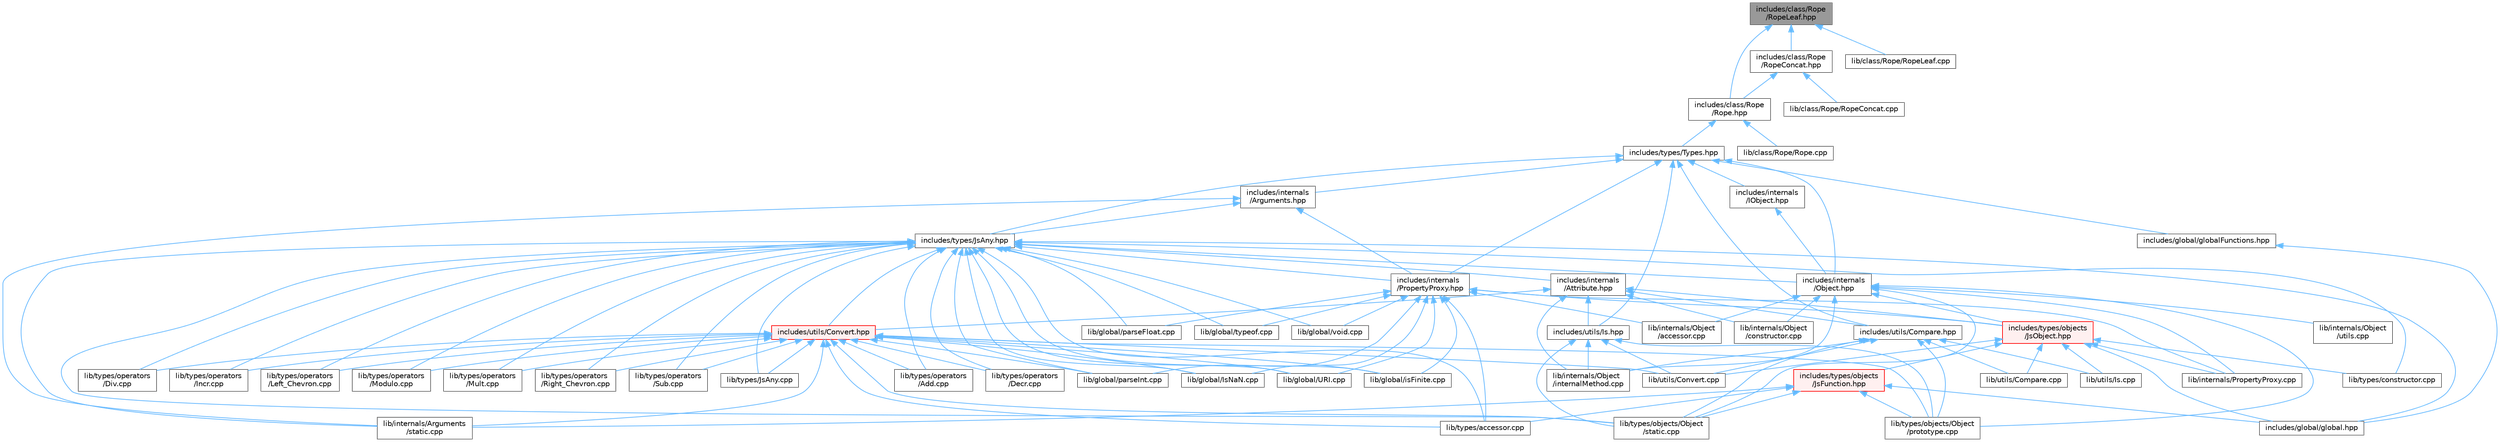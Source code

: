 digraph "includes/class/Rope/RopeLeaf.hpp"
{
 // LATEX_PDF_SIZE
  bgcolor="transparent";
  edge [fontname=Helvetica,fontsize=10,labelfontname=Helvetica,labelfontsize=10];
  node [fontname=Helvetica,fontsize=10,shape=box,height=0.2,width=0.4];
  Node1 [id="Node000001",label="includes/class/Rope\l/RopeLeaf.hpp",height=0.2,width=0.4,color="gray40", fillcolor="grey60", style="filled", fontcolor="black",tooltip=" "];
  Node1 -> Node2 [id="edge1_Node000001_Node000002",dir="back",color="steelblue1",style="solid",tooltip=" "];
  Node2 [id="Node000002",label="includes/class/Rope\l/Rope.hpp",height=0.2,width=0.4,color="grey40", fillcolor="white", style="filled",URL="$Rope_8hpp.html",tooltip=" "];
  Node2 -> Node3 [id="edge2_Node000002_Node000003",dir="back",color="steelblue1",style="solid",tooltip=" "];
  Node3 [id="Node000003",label="includes/types/Types.hpp",height=0.2,width=0.4,color="grey40", fillcolor="white", style="filled",URL="$Types_8hpp.html",tooltip=" "];
  Node3 -> Node4 [id="edge3_Node000003_Node000004",dir="back",color="steelblue1",style="solid",tooltip=" "];
  Node4 [id="Node000004",label="includes/global/globalFunctions.hpp",height=0.2,width=0.4,color="grey40", fillcolor="white", style="filled",URL="$globalFunctions_8hpp.html",tooltip=" "];
  Node4 -> Node5 [id="edge4_Node000004_Node000005",dir="back",color="steelblue1",style="solid",tooltip=" "];
  Node5 [id="Node000005",label="includes/global/global.hpp",height=0.2,width=0.4,color="grey40", fillcolor="white", style="filled",URL="$global_8hpp.html",tooltip=" "];
  Node3 -> Node6 [id="edge5_Node000003_Node000006",dir="back",color="steelblue1",style="solid",tooltip=" "];
  Node6 [id="Node000006",label="includes/internals\l/Arguments.hpp",height=0.2,width=0.4,color="grey40", fillcolor="white", style="filled",URL="$Arguments_8hpp.html",tooltip=" "];
  Node6 -> Node7 [id="edge6_Node000006_Node000007",dir="back",color="steelblue1",style="solid",tooltip=" "];
  Node7 [id="Node000007",label="includes/internals\l/PropertyProxy.hpp",height=0.2,width=0.4,color="grey40", fillcolor="white", style="filled",URL="$PropertyProxy_8hpp.html",tooltip=" "];
  Node7 -> Node8 [id="edge7_Node000007_Node000008",dir="back",color="steelblue1",style="solid",tooltip=" "];
  Node8 [id="Node000008",label="includes/types/objects\l/JsObject.hpp",height=0.2,width=0.4,color="red", fillcolor="#FFF0F0", style="filled",URL="$JsObject_8hpp.html",tooltip=" "];
  Node8 -> Node5 [id="edge8_Node000008_Node000005",dir="back",color="steelblue1",style="solid",tooltip=" "];
  Node8 -> Node9 [id="edge9_Node000008_Node000009",dir="back",color="steelblue1",style="solid",tooltip=" "];
  Node9 [id="Node000009",label="includes/types/objects\l/JsFunction.hpp",height=0.2,width=0.4,color="red", fillcolor="#FFF0F0", style="filled",URL="$JsFunction_8hpp.html",tooltip=" "];
  Node9 -> Node5 [id="edge10_Node000009_Node000005",dir="back",color="steelblue1",style="solid",tooltip=" "];
  Node9 -> Node10 [id="edge11_Node000009_Node000010",dir="back",color="steelblue1",style="solid",tooltip=" "];
  Node10 [id="Node000010",label="lib/internals/Arguments\l/static.cpp",height=0.2,width=0.4,color="grey40", fillcolor="white", style="filled",URL="$internals_2Arguments_2static_8cpp.html",tooltip=" "];
  Node9 -> Node11 [id="edge12_Node000009_Node000011",dir="back",color="steelblue1",style="solid",tooltip=" "];
  Node11 [id="Node000011",label="lib/types/accessor.cpp",height=0.2,width=0.4,color="grey40", fillcolor="white", style="filled",URL="$types_2accessor_8cpp.html",tooltip=" "];
  Node9 -> Node14 [id="edge13_Node000009_Node000014",dir="back",color="steelblue1",style="solid",tooltip=" "];
  Node14 [id="Node000014",label="lib/types/objects/Object\l/prototype.cpp",height=0.2,width=0.4,color="grey40", fillcolor="white", style="filled",URL="$prototype_8cpp.html",tooltip=" "];
  Node9 -> Node15 [id="edge14_Node000009_Node000015",dir="back",color="steelblue1",style="solid",tooltip=" "];
  Node15 [id="Node000015",label="lib/types/objects/Object\l/static.cpp",height=0.2,width=0.4,color="grey40", fillcolor="white", style="filled",URL="$types_2objects_2Object_2static_8cpp.html",tooltip=" "];
  Node8 -> Node16 [id="edge15_Node000008_Node000016",dir="back",color="steelblue1",style="solid",tooltip=" "];
  Node16 [id="Node000016",label="lib/internals/PropertyProxy.cpp",height=0.2,width=0.4,color="grey40", fillcolor="white", style="filled",URL="$PropertyProxy_8cpp.html",tooltip=" "];
  Node8 -> Node17 [id="edge16_Node000008_Node000017",dir="back",color="steelblue1",style="solid",tooltip=" "];
  Node17 [id="Node000017",label="lib/types/constructor.cpp",height=0.2,width=0.4,color="grey40", fillcolor="white", style="filled",URL="$types_2constructor_8cpp.html",tooltip=" "];
  Node8 -> Node19 [id="edge17_Node000008_Node000019",dir="back",color="steelblue1",style="solid",tooltip=" "];
  Node19 [id="Node000019",label="lib/utils/Compare.cpp",height=0.2,width=0.4,color="grey40", fillcolor="white", style="filled",URL="$Compare_8cpp.html",tooltip=" "];
  Node8 -> Node20 [id="edge18_Node000008_Node000020",dir="back",color="steelblue1",style="solid",tooltip=" "];
  Node20 [id="Node000020",label="lib/utils/Convert.cpp",height=0.2,width=0.4,color="grey40", fillcolor="white", style="filled",URL="$Convert_8cpp.html",tooltip=" "];
  Node8 -> Node21 [id="edge19_Node000008_Node000021",dir="back",color="steelblue1",style="solid",tooltip=" "];
  Node21 [id="Node000021",label="lib/utils/Is.cpp",height=0.2,width=0.4,color="grey40", fillcolor="white", style="filled",URL="$Is_8cpp.html",tooltip=" "];
  Node7 -> Node22 [id="edge20_Node000007_Node000022",dir="back",color="steelblue1",style="solid",tooltip=" "];
  Node22 [id="Node000022",label="lib/global/IsNaN.cpp",height=0.2,width=0.4,color="grey40", fillcolor="white", style="filled",URL="$IsNaN_8cpp.html",tooltip=" "];
  Node7 -> Node23 [id="edge21_Node000007_Node000023",dir="back",color="steelblue1",style="solid",tooltip=" "];
  Node23 [id="Node000023",label="lib/global/URI.cpp",height=0.2,width=0.4,color="grey40", fillcolor="white", style="filled",URL="$URI_8cpp.html",tooltip=" "];
  Node7 -> Node24 [id="edge22_Node000007_Node000024",dir="back",color="steelblue1",style="solid",tooltip=" "];
  Node24 [id="Node000024",label="lib/global/isFinite.cpp",height=0.2,width=0.4,color="grey40", fillcolor="white", style="filled",URL="$isFinite_8cpp.html",tooltip=" "];
  Node7 -> Node25 [id="edge23_Node000007_Node000025",dir="back",color="steelblue1",style="solid",tooltip=" "];
  Node25 [id="Node000025",label="lib/global/parseFloat.cpp",height=0.2,width=0.4,color="grey40", fillcolor="white", style="filled",URL="$parseFloat_8cpp.html",tooltip=" "];
  Node7 -> Node26 [id="edge24_Node000007_Node000026",dir="back",color="steelblue1",style="solid",tooltip=" "];
  Node26 [id="Node000026",label="lib/global/parseInt.cpp",height=0.2,width=0.4,color="grey40", fillcolor="white", style="filled",URL="$parseInt_8cpp.html",tooltip=" "];
  Node7 -> Node27 [id="edge25_Node000007_Node000027",dir="back",color="steelblue1",style="solid",tooltip=" "];
  Node27 [id="Node000027",label="lib/global/typeof.cpp",height=0.2,width=0.4,color="grey40", fillcolor="white", style="filled",URL="$typeof_8cpp.html",tooltip=" "];
  Node7 -> Node28 [id="edge26_Node000007_Node000028",dir="back",color="steelblue1",style="solid",tooltip=" "];
  Node28 [id="Node000028",label="lib/global/void.cpp",height=0.2,width=0.4,color="grey40", fillcolor="white", style="filled",URL="$void_8cpp.html",tooltip=" "];
  Node7 -> Node29 [id="edge27_Node000007_Node000029",dir="back",color="steelblue1",style="solid",tooltip=" "];
  Node29 [id="Node000029",label="lib/internals/Object\l/accessor.cpp",height=0.2,width=0.4,color="grey40", fillcolor="white", style="filled",URL="$internals_2Object_2accessor_8cpp.html",tooltip=" "];
  Node7 -> Node16 [id="edge28_Node000007_Node000016",dir="back",color="steelblue1",style="solid",tooltip=" "];
  Node7 -> Node11 [id="edge29_Node000007_Node000011",dir="back",color="steelblue1",style="solid",tooltip=" "];
  Node6 -> Node30 [id="edge30_Node000006_Node000030",dir="back",color="steelblue1",style="solid",tooltip=" "];
  Node30 [id="Node000030",label="includes/types/JsAny.hpp",height=0.2,width=0.4,color="grey40", fillcolor="white", style="filled",URL="$JsAny_8hpp.html",tooltip=" "];
  Node30 -> Node5 [id="edge31_Node000030_Node000005",dir="back",color="steelblue1",style="solid",tooltip=" "];
  Node30 -> Node31 [id="edge32_Node000030_Node000031",dir="back",color="steelblue1",style="solid",tooltip=" "];
  Node31 [id="Node000031",label="includes/internals\l/Attribute.hpp",height=0.2,width=0.4,color="grey40", fillcolor="white", style="filled",URL="$Attribute_8hpp.html",tooltip=" "];
  Node31 -> Node8 [id="edge33_Node000031_Node000008",dir="back",color="steelblue1",style="solid",tooltip=" "];
  Node31 -> Node32 [id="edge34_Node000031_Node000032",dir="back",color="steelblue1",style="solid",tooltip=" "];
  Node32 [id="Node000032",label="includes/utils/Compare.hpp",height=0.2,width=0.4,color="grey40", fillcolor="white", style="filled",URL="$Compare_8hpp.html",tooltip=" "];
  Node32 -> Node33 [id="edge35_Node000032_Node000033",dir="back",color="steelblue1",style="solid",tooltip=" "];
  Node33 [id="Node000033",label="lib/internals/Object\l/internalMethod.cpp",height=0.2,width=0.4,color="grey40", fillcolor="white", style="filled",URL="$internalMethod_8cpp.html",tooltip=" "];
  Node32 -> Node14 [id="edge36_Node000032_Node000014",dir="back",color="steelblue1",style="solid",tooltip=" "];
  Node32 -> Node15 [id="edge37_Node000032_Node000015",dir="back",color="steelblue1",style="solid",tooltip=" "];
  Node32 -> Node19 [id="edge38_Node000032_Node000019",dir="back",color="steelblue1",style="solid",tooltip=" "];
  Node32 -> Node20 [id="edge39_Node000032_Node000020",dir="back",color="steelblue1",style="solid",tooltip=" "];
  Node32 -> Node21 [id="edge40_Node000032_Node000021",dir="back",color="steelblue1",style="solid",tooltip=" "];
  Node31 -> Node34 [id="edge41_Node000031_Node000034",dir="back",color="steelblue1",style="solid",tooltip=" "];
  Node34 [id="Node000034",label="includes/utils/Convert.hpp",height=0.2,width=0.4,color="red", fillcolor="#FFF0F0", style="filled",URL="$Convert_8hpp.html",tooltip=" "];
  Node34 -> Node22 [id="edge42_Node000034_Node000022",dir="back",color="steelblue1",style="solid",tooltip=" "];
  Node34 -> Node23 [id="edge43_Node000034_Node000023",dir="back",color="steelblue1",style="solid",tooltip=" "];
  Node34 -> Node24 [id="edge44_Node000034_Node000024",dir="back",color="steelblue1",style="solid",tooltip=" "];
  Node34 -> Node26 [id="edge45_Node000034_Node000026",dir="back",color="steelblue1",style="solid",tooltip=" "];
  Node34 -> Node10 [id="edge46_Node000034_Node000010",dir="back",color="steelblue1",style="solid",tooltip=" "];
  Node34 -> Node35 [id="edge47_Node000034_Node000035",dir="back",color="steelblue1",style="solid",tooltip=" "];
  Node35 [id="Node000035",label="lib/types/JsAny.cpp",height=0.2,width=0.4,color="grey40", fillcolor="white", style="filled",URL="$JsAny_8cpp.html",tooltip=" "];
  Node34 -> Node11 [id="edge48_Node000034_Node000011",dir="back",color="steelblue1",style="solid",tooltip=" "];
  Node34 -> Node14 [id="edge49_Node000034_Node000014",dir="back",color="steelblue1",style="solid",tooltip=" "];
  Node34 -> Node15 [id="edge50_Node000034_Node000015",dir="back",color="steelblue1",style="solid",tooltip=" "];
  Node34 -> Node36 [id="edge51_Node000034_Node000036",dir="back",color="steelblue1",style="solid",tooltip=" "];
  Node36 [id="Node000036",label="lib/types/operators\l/Add.cpp",height=0.2,width=0.4,color="grey40", fillcolor="white", style="filled",URL="$Add_8cpp.html",tooltip=" "];
  Node34 -> Node37 [id="edge52_Node000034_Node000037",dir="back",color="steelblue1",style="solid",tooltip=" "];
  Node37 [id="Node000037",label="lib/types/operators\l/Decr.cpp",height=0.2,width=0.4,color="grey40", fillcolor="white", style="filled",URL="$Decr_8cpp.html",tooltip=" "];
  Node34 -> Node38 [id="edge53_Node000034_Node000038",dir="back",color="steelblue1",style="solid",tooltip=" "];
  Node38 [id="Node000038",label="lib/types/operators\l/Div.cpp",height=0.2,width=0.4,color="grey40", fillcolor="white", style="filled",URL="$Div_8cpp.html",tooltip=" "];
  Node34 -> Node39 [id="edge54_Node000034_Node000039",dir="back",color="steelblue1",style="solid",tooltip=" "];
  Node39 [id="Node000039",label="lib/types/operators\l/Incr.cpp",height=0.2,width=0.4,color="grey40", fillcolor="white", style="filled",URL="$Incr_8cpp.html",tooltip=" "];
  Node34 -> Node40 [id="edge55_Node000034_Node000040",dir="back",color="steelblue1",style="solid",tooltip=" "];
  Node40 [id="Node000040",label="lib/types/operators\l/Left_Chevron.cpp",height=0.2,width=0.4,color="grey40", fillcolor="white", style="filled",URL="$Left__Chevron_8cpp.html",tooltip=" "];
  Node34 -> Node41 [id="edge56_Node000034_Node000041",dir="back",color="steelblue1",style="solid",tooltip=" "];
  Node41 [id="Node000041",label="lib/types/operators\l/Modulo.cpp",height=0.2,width=0.4,color="grey40", fillcolor="white", style="filled",URL="$Modulo_8cpp.html",tooltip=" "];
  Node34 -> Node42 [id="edge57_Node000034_Node000042",dir="back",color="steelblue1",style="solid",tooltip=" "];
  Node42 [id="Node000042",label="lib/types/operators\l/Mult.cpp",height=0.2,width=0.4,color="grey40", fillcolor="white", style="filled",URL="$Mult_8cpp.html",tooltip=" "];
  Node34 -> Node43 [id="edge58_Node000034_Node000043",dir="back",color="steelblue1",style="solid",tooltip=" "];
  Node43 [id="Node000043",label="lib/types/operators\l/Right_Chevron.cpp",height=0.2,width=0.4,color="grey40", fillcolor="white", style="filled",URL="$Right__Chevron_8cpp.html",tooltip=" "];
  Node34 -> Node44 [id="edge59_Node000034_Node000044",dir="back",color="steelblue1",style="solid",tooltip=" "];
  Node44 [id="Node000044",label="lib/types/operators\l/Sub.cpp",height=0.2,width=0.4,color="grey40", fillcolor="white", style="filled",URL="$Sub_8cpp.html",tooltip=" "];
  Node34 -> Node20 [id="edge60_Node000034_Node000020",dir="back",color="steelblue1",style="solid",tooltip=" "];
  Node31 -> Node45 [id="edge61_Node000031_Node000045",dir="back",color="steelblue1",style="solid",tooltip=" "];
  Node45 [id="Node000045",label="includes/utils/Is.hpp",height=0.2,width=0.4,color="grey40", fillcolor="white", style="filled",URL="$Is_8hpp.html",tooltip=" "];
  Node45 -> Node33 [id="edge62_Node000045_Node000033",dir="back",color="steelblue1",style="solid",tooltip=" "];
  Node45 -> Node14 [id="edge63_Node000045_Node000014",dir="back",color="steelblue1",style="solid",tooltip=" "];
  Node45 -> Node15 [id="edge64_Node000045_Node000015",dir="back",color="steelblue1",style="solid",tooltip=" "];
  Node45 -> Node20 [id="edge65_Node000045_Node000020",dir="back",color="steelblue1",style="solid",tooltip=" "];
  Node31 -> Node46 [id="edge66_Node000031_Node000046",dir="back",color="steelblue1",style="solid",tooltip=" "];
  Node46 [id="Node000046",label="lib/internals/Object\l/constructor.cpp",height=0.2,width=0.4,color="grey40", fillcolor="white", style="filled",URL="$internals_2Object_2constructor_8cpp.html",tooltip=" "];
  Node31 -> Node33 [id="edge67_Node000031_Node000033",dir="back",color="steelblue1",style="solid",tooltip=" "];
  Node30 -> Node47 [id="edge68_Node000030_Node000047",dir="back",color="steelblue1",style="solid",tooltip=" "];
  Node47 [id="Node000047",label="includes/internals\l/Object.hpp",height=0.2,width=0.4,color="grey40", fillcolor="white", style="filled",URL="$Object_8hpp.html",tooltip=" "];
  Node47 -> Node8 [id="edge69_Node000047_Node000008",dir="back",color="steelblue1",style="solid",tooltip=" "];
  Node47 -> Node29 [id="edge70_Node000047_Node000029",dir="back",color="steelblue1",style="solid",tooltip=" "];
  Node47 -> Node46 [id="edge71_Node000047_Node000046",dir="back",color="steelblue1",style="solid",tooltip=" "];
  Node47 -> Node33 [id="edge72_Node000047_Node000033",dir="back",color="steelblue1",style="solid",tooltip=" "];
  Node47 -> Node48 [id="edge73_Node000047_Node000048",dir="back",color="steelblue1",style="solid",tooltip=" "];
  Node48 [id="Node000048",label="lib/internals/Object\l/utils.cpp",height=0.2,width=0.4,color="grey40", fillcolor="white", style="filled",URL="$utils_8cpp.html",tooltip=" "];
  Node47 -> Node16 [id="edge74_Node000047_Node000016",dir="back",color="steelblue1",style="solid",tooltip=" "];
  Node47 -> Node14 [id="edge75_Node000047_Node000014",dir="back",color="steelblue1",style="solid",tooltip=" "];
  Node47 -> Node15 [id="edge76_Node000047_Node000015",dir="back",color="steelblue1",style="solid",tooltip=" "];
  Node30 -> Node7 [id="edge77_Node000030_Node000007",dir="back",color="steelblue1",style="solid",tooltip=" "];
  Node30 -> Node34 [id="edge78_Node000030_Node000034",dir="back",color="steelblue1",style="solid",tooltip=" "];
  Node30 -> Node22 [id="edge79_Node000030_Node000022",dir="back",color="steelblue1",style="solid",tooltip=" "];
  Node30 -> Node23 [id="edge80_Node000030_Node000023",dir="back",color="steelblue1",style="solid",tooltip=" "];
  Node30 -> Node24 [id="edge81_Node000030_Node000024",dir="back",color="steelblue1",style="solid",tooltip=" "];
  Node30 -> Node25 [id="edge82_Node000030_Node000025",dir="back",color="steelblue1",style="solid",tooltip=" "];
  Node30 -> Node26 [id="edge83_Node000030_Node000026",dir="back",color="steelblue1",style="solid",tooltip=" "];
  Node30 -> Node27 [id="edge84_Node000030_Node000027",dir="back",color="steelblue1",style="solid",tooltip=" "];
  Node30 -> Node28 [id="edge85_Node000030_Node000028",dir="back",color="steelblue1",style="solid",tooltip=" "];
  Node30 -> Node10 [id="edge86_Node000030_Node000010",dir="back",color="steelblue1",style="solid",tooltip=" "];
  Node30 -> Node35 [id="edge87_Node000030_Node000035",dir="back",color="steelblue1",style="solid",tooltip=" "];
  Node30 -> Node11 [id="edge88_Node000030_Node000011",dir="back",color="steelblue1",style="solid",tooltip=" "];
  Node30 -> Node17 [id="edge89_Node000030_Node000017",dir="back",color="steelblue1",style="solid",tooltip=" "];
  Node30 -> Node15 [id="edge90_Node000030_Node000015",dir="back",color="steelblue1",style="solid",tooltip=" "];
  Node30 -> Node36 [id="edge91_Node000030_Node000036",dir="back",color="steelblue1",style="solid",tooltip=" "];
  Node30 -> Node37 [id="edge92_Node000030_Node000037",dir="back",color="steelblue1",style="solid",tooltip=" "];
  Node30 -> Node38 [id="edge93_Node000030_Node000038",dir="back",color="steelblue1",style="solid",tooltip=" "];
  Node30 -> Node39 [id="edge94_Node000030_Node000039",dir="back",color="steelblue1",style="solid",tooltip=" "];
  Node30 -> Node40 [id="edge95_Node000030_Node000040",dir="back",color="steelblue1",style="solid",tooltip=" "];
  Node30 -> Node41 [id="edge96_Node000030_Node000041",dir="back",color="steelblue1",style="solid",tooltip=" "];
  Node30 -> Node42 [id="edge97_Node000030_Node000042",dir="back",color="steelblue1",style="solid",tooltip=" "];
  Node30 -> Node43 [id="edge98_Node000030_Node000043",dir="back",color="steelblue1",style="solid",tooltip=" "];
  Node30 -> Node44 [id="edge99_Node000030_Node000044",dir="back",color="steelblue1",style="solid",tooltip=" "];
  Node6 -> Node10 [id="edge100_Node000006_Node000010",dir="back",color="steelblue1",style="solid",tooltip=" "];
  Node3 -> Node49 [id="edge101_Node000003_Node000049",dir="back",color="steelblue1",style="solid",tooltip=" "];
  Node49 [id="Node000049",label="includes/internals\l/IObject.hpp",height=0.2,width=0.4,color="grey40", fillcolor="white", style="filled",URL="$IObject_8hpp.html",tooltip=" "];
  Node49 -> Node47 [id="edge102_Node000049_Node000047",dir="back",color="steelblue1",style="solid",tooltip=" "];
  Node3 -> Node47 [id="edge103_Node000003_Node000047",dir="back",color="steelblue1",style="solid",tooltip=" "];
  Node3 -> Node7 [id="edge104_Node000003_Node000007",dir="back",color="steelblue1",style="solid",tooltip=" "];
  Node3 -> Node30 [id="edge105_Node000003_Node000030",dir="back",color="steelblue1",style="solid",tooltip=" "];
  Node3 -> Node32 [id="edge106_Node000003_Node000032",dir="back",color="steelblue1",style="solid",tooltip=" "];
  Node3 -> Node45 [id="edge107_Node000003_Node000045",dir="back",color="steelblue1",style="solid",tooltip=" "];
  Node2 -> Node50 [id="edge108_Node000002_Node000050",dir="back",color="steelblue1",style="solid",tooltip=" "];
  Node50 [id="Node000050",label="lib/class/Rope/Rope.cpp",height=0.2,width=0.4,color="grey40", fillcolor="white", style="filled",URL="$Rope_8cpp.html",tooltip=" "];
  Node1 -> Node51 [id="edge109_Node000001_Node000051",dir="back",color="steelblue1",style="solid",tooltip=" "];
  Node51 [id="Node000051",label="includes/class/Rope\l/RopeConcat.hpp",height=0.2,width=0.4,color="grey40", fillcolor="white", style="filled",URL="$RopeConcat_8hpp.html",tooltip=" "];
  Node51 -> Node2 [id="edge110_Node000051_Node000002",dir="back",color="steelblue1",style="solid",tooltip=" "];
  Node51 -> Node52 [id="edge111_Node000051_Node000052",dir="back",color="steelblue1",style="solid",tooltip=" "];
  Node52 [id="Node000052",label="lib/class/Rope/RopeConcat.cpp",height=0.2,width=0.4,color="grey40", fillcolor="white", style="filled",URL="$RopeConcat_8cpp.html",tooltip=" "];
  Node1 -> Node53 [id="edge112_Node000001_Node000053",dir="back",color="steelblue1",style="solid",tooltip=" "];
  Node53 [id="Node000053",label="lib/class/Rope/RopeLeaf.cpp",height=0.2,width=0.4,color="grey40", fillcolor="white", style="filled",URL="$RopeLeaf_8cpp.html",tooltip=" "];
}
